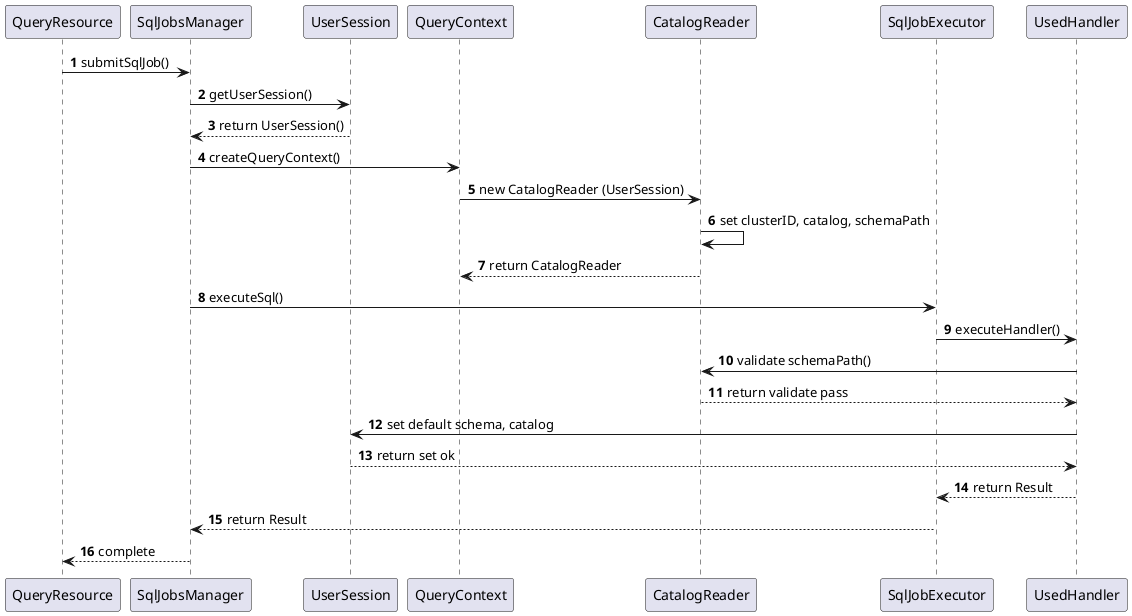 @startuml
'https://plantuml.com/sequence-diagram

autonumber

QueryResource -> SqlJobsManager: submitSqlJob()
SqlJobsManager -> UserSession: getUserSession()
UserSession --> SqlJobsManager: return UserSession()
SqlJobsManager -> QueryContext:  createQueryContext()
QueryContext -> CatalogReader: new CatalogReader (UserSession)
CatalogReader -> CatalogReader: set clusterID, catalog, schemaPath
CatalogReader --> QueryContext : return CatalogReader
SqlJobsManager -> SqlJobExecutor: executeSql()
SqlJobExecutor -> UsedHandler: executeHandler()
UsedHandler -> CatalogReader: validate schemaPath()
CatalogReader --> UsedHandler: return validate pass
UsedHandler -> UserSession: set default schema, catalog
UserSession --> UsedHandler: return set ok
UsedHandler --> SqlJobExecutor: return Result
SqlJobExecutor --> SqlJobsManager: return Result
SqlJobsManager --> QueryResource: complete
@enduml